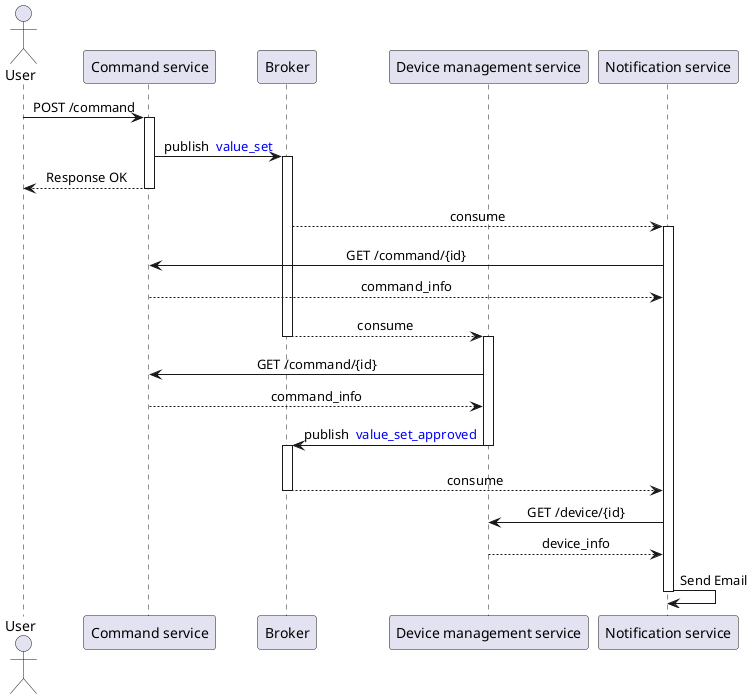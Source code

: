 @startuml
actor User
participant "Command service"
participant "Broker"
participant "Device management service"
participant "Notification service"
skinparam defaultTextAlignment center
skinparam sequenceMessageAlign center

User -> "Command service" : POST /command
Activate "Command service"
||7||
"Command service" -> Broker : publish <font color=blue> value_set


Activate Broker
"Command service" --> User : Response OK
Deactivate "Command service"
||7||
Broker --> "Notification service" : consume
Activate "Notification service"
||7||
"Notification service" -> "Command service" : GET /command/{id}
"Command service" --> "Notification service" : command_info
||7||
Broker --> "Device management service" : consume

Deactivate Broker
Activate "Device management service"
||7||
"Device management service" -> "Command service" : GET /command/{id}
"Command service" --> "Device management service" : command_info
||7||
"Device management service" -> Broker :  publish <font color=blue> value_set_approved
||7||
Deactivate "Device management service"
||7||
Activate Broker
Broker --> "Notification service" : consume
Deactivate Broker
"Notification service" -> "Device management service" : GET /device/{id}
"Device management service" --> "Notification service" : device_info
"Notification service" -> "Notification service" : Send Email
Deactivate "Notification service"
@enduml